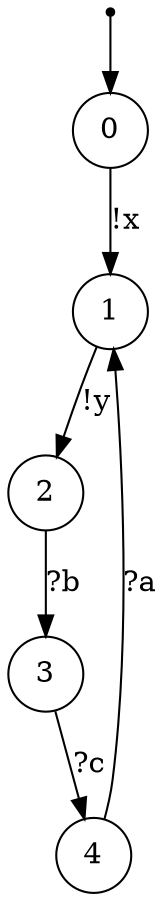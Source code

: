digraph {
 node [shape=point] ENTRY
 node [shape=circle]
 ENTRY -> 0
0 -> 1 [label="!x"]
1 -> 2 [label="!y"]
2 -> 3 [label="?b"]
3 -> 4 [label="?c"]
4 -> 1 [label="?a"]
}